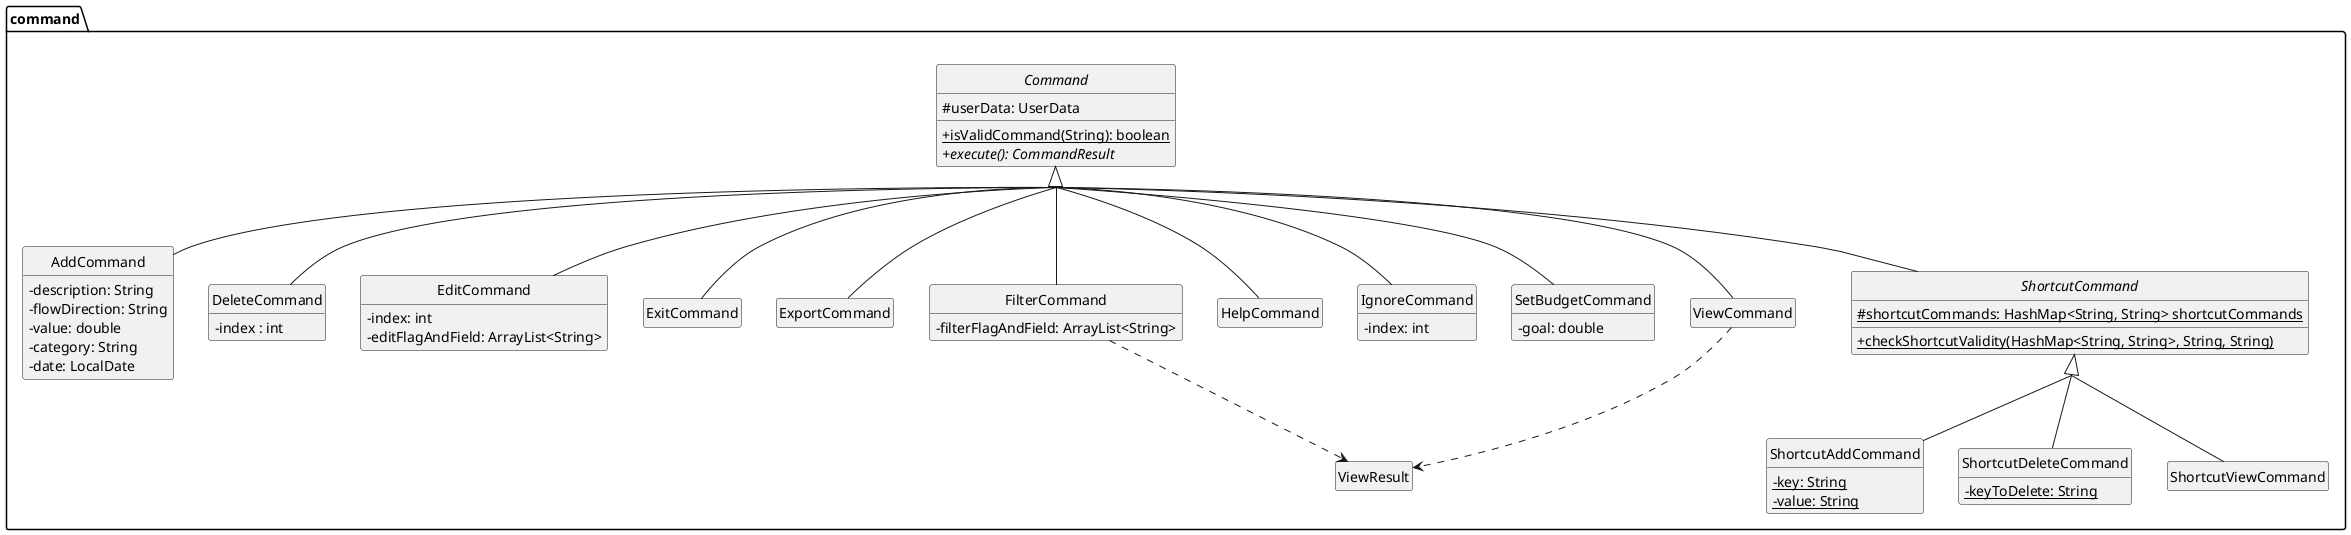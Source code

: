 @startuml
skinparam classAttributeIconSize 0
skinparam groupInheritance 2
hide circle
hide empty methods
hide empty fields

package command {

abstract class Command{
#userData: UserData
+{static}isValidCommand(String): boolean
+{abstract}execute(): CommandResult
}

Class AddCommand{
-description: String
-flowDirection: String
-value: double
-category: String
-date: LocalDate
}

Class DeleteCommand{
-index : int
}
Class EditCommand{
-index: int
-editFlagAndField: ArrayList<String>
}
Class ExitCommand
Class ExportCommand
Class FilterCommand {
-filterFlagAndField: ArrayList<String>

}
Class HelpCommand
Class IgnoreCommand {
-index: int
}
Class SetBudgetCommand{
-goal: double
}
Class ViewCommand {
}
Class ViewResult

abstract Class ShortcutCommand {
{static}#shortcutCommands: HashMap<String, String> shortcutCommands
{static}+checkShortcutValidity(HashMap<String, String>, String, String)
}
Class ShortcutAddCommand {
{static}-key: String
{static}-value: String
}
Class ShortcutDeleteCommand{
{static}-keyToDelete: String
}
Class ShortcutViewCommand


Command <|-- AddCommand
Command <|-- DeleteCommand
Command <|-- EditCommand
Command <|-- ExitCommand
Command <|-- ExportCommand
Command <|-- FilterCommand
Command <|-- HelpCommand
Command <|-- IgnoreCommand
Command <|-- SetBudgetCommand
Command <|-- ShortcutCommand
Command <|-- ViewCommand
ShortcutCommand <|-- ShortcutAddCommand
ShortcutCommand <|-- ShortcutViewCommand
ShortcutCommand <|-- ShortcutDeleteCommand
ViewCommand ..> ViewResult
FilterCommand ..> ViewResult
}

@enduml